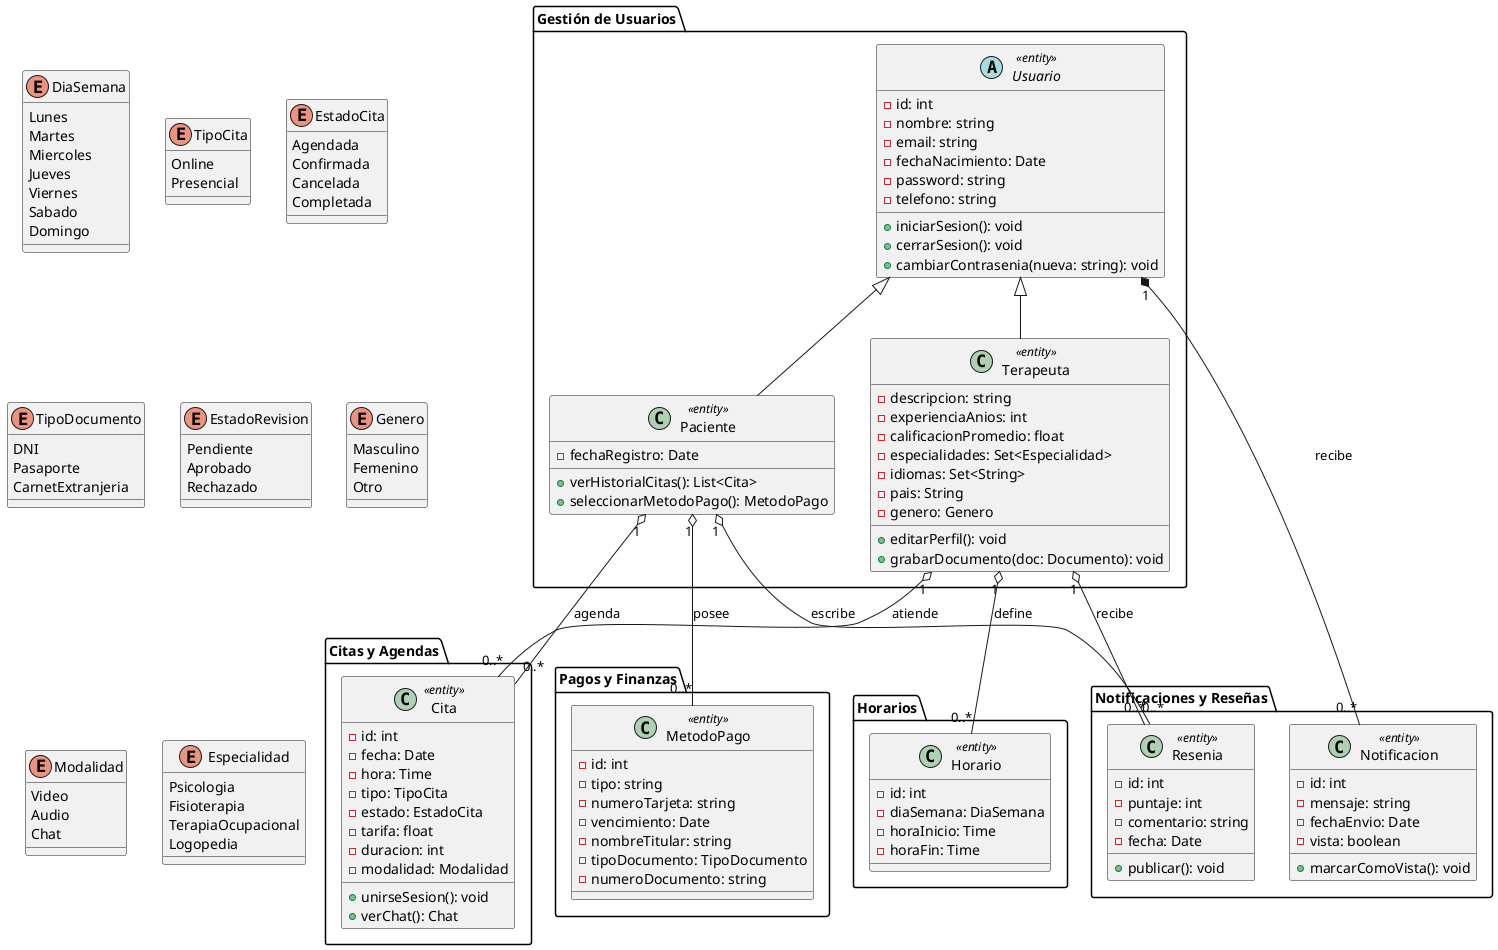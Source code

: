@startuml DIAGRAMA DE CLASES - VERSIÓN 04

' === Definición de Enums ===

enum DiaSemana {
    Lunes
    Martes
    Miercoles
    Jueves
    Viernes
    Sabado
    Domingo
}

enum TipoCita {
    Online
    Presencial
}

enum EstadoCita {
    Agendada
    Confirmada
    Cancelada
    Completada
}

enum TipoDocumento {
    DNI
    Pasaporte
    CarnetExtranjeria
}

enum EstadoRevision {
    Pendiente
    Aprobado
    Rechazado
}

enum Genero {
    Masculino
    Femenino
    Otro
}

enum Modalidad {
    Video
    Audio
    Chat
}

enum Especialidad {
    Psicologia
    Fisioterapia
    TerapiaOcupacional
    Logopedia
}

' === Paquetes y Clases ===
package "Gestión de Usuarios" {
  abstract class Usuario <<entity>> {
      - id: int
      - nombre: string
      - email: string
      - fechaNacimiento: Date
      - password: string
      - telefono: string

      + iniciarSesion(): void
      + cerrarSesion(): void
      + cambiarContrasenia(nueva: string): void
  }

  class Paciente <<entity>> {
      - fechaRegistro: Date

      + verHistorialCitas(): List<Cita>
      + seleccionarMetodoPago(): MetodoPago
  }

  class Terapeuta <<entity>> {
      - descripcion: string
      - experienciaAnios: int
      - calificacionPromedio: float
      - especialidades: Set<Especialidad>
      - idiomas: Set<String>
      - pais: String
      - genero: Genero

      + editarPerfil(): void
      + grabarDocumento(doc: Documento): void
  }

  Usuario <|-- Paciente
  Usuario <|-- Terapeuta
}

package "Citas y Agendas" {
  class Cita <<entity>> {
      - id: int
      - fecha: Date
      - hora: Time
      - tipo: TipoCita
      - estado: EstadoCita
      - tarifa: float
      - duracion: int
      - modalidad: Modalidad

      + unirseSesion(): void
      + verChat(): Chat
  }

  Paciente "1" o-- "0..*" Cita    : agenda
  Terapeuta "1" o-- "0..*" Cita   : atiende
}

package "Notificaciones y Reseñas" {
  class Notificacion <<entity>> {
      - id: int
      - mensaje: string
      - fechaEnvio: Date
      - vista: boolean

      + marcarComoVista(): void
  }
  Usuario "1" *-- "0..*" Notificacion : recibe

  class Resenia <<entity>> {
      - id: int
      - puntaje: int
      - comentario: string
      - fecha: Date

      + publicar(): void
  }
  Paciente "1" o-- "0..*" Resenia    : escribe
  Terapeuta "1" o-- "0..*" Resenia   : recibe
}

package "Pagos y Finanzas" {
  class MetodoPago <<entity>> {
      - id: int
      - tipo: string
      - numeroTarjeta: string
      - vencimiento: Date
      - nombreTitular: string
      - tipoDocumento: TipoDocumento
      - numeroDocumento: string
  }
  Paciente "1" o-- "0..*" MetodoPago : posee
}

package "Horarios" {
  class Horario <<entity>> {
      - id: int
      - diaSemana: DiaSemana
      - horaInicio: Time
      - horaFin: Time
  }
  Terapeuta "1" o-- "0..*" Horario : define

}
@enduml
